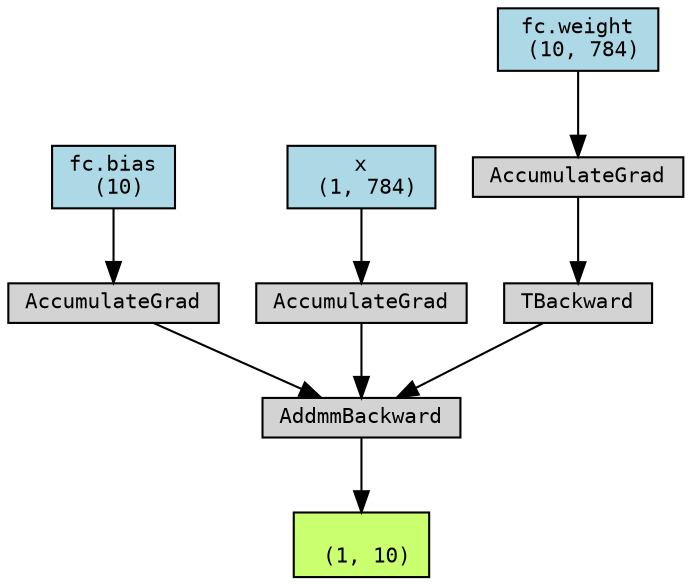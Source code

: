digraph {
	graph [size="12,12"]
	node [align=left fontname=monospace fontsize=10 height=0.2 ranksep=0.1 shape=box style=filled]
	139728449958912 [label="
 (1, 10)" fillcolor=darkolivegreen1]
	139728450033168 [label=AddmmBackward]
	139728450032784 -> 139728450033168
	139728449922560 [label="fc.bias
 (10)" fillcolor=lightblue]
	139728449922560 -> 139728450032784
	139728450032784 [label=AccumulateGrad]
	139728450033120 -> 139728450033168
	139728449933632 [label="x
 (1, 784)" fillcolor=lightblue]
	139728449933632 -> 139728450033120
	139728450033120 [label=AccumulateGrad]
	139728450033072 -> 139728450033168
	139728450033072 [label=TBackward]
	139728450032880 -> 139728450033072
	139728449921920 [label="fc.weight
 (10, 784)" fillcolor=lightblue]
	139728449921920 -> 139728450032880
	139728450032880 [label=AccumulateGrad]
	139728450033168 -> 139728449958912
}
